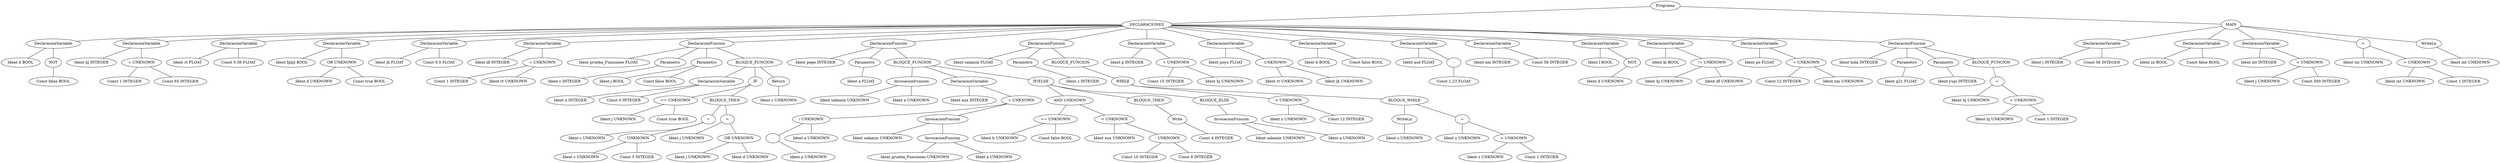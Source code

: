 graph G {1 [label="Programa"]
2 [label="DECLARACIONES"]
1 -- 2
3 [label="DeclaracionVariable"]
2 -- 3
4 [label="Ident d BOOL"]
3 -- 4
5 [label="NOT"]
3 -- 5
6 [label="Const false BOOL"]
5 -- 6
7 [label="DeclaracionVariable"]
2 -- 7
8 [label="Ident hj INTEGER"]
7 -- 8
9 [label="+ UNKNOWN"]
7 -- 9
10 [label="Const 1 INTEGER"]
9 -- 10
11 [label="Const 65 INTEGER"]
9 -- 11
12 [label="DeclaracionVariable"]
2 -- 12
13 [label="Ident rt FLOAT"]
12 -- 13
14 [label="Const 5.56 FLOAT"]
12 -- 14
15 [label="DeclaracionVariable"]
2 -- 15
16 [label="Ident fghjl BOOL"]
15 -- 16
17 [label="OR UNKNOWN"]
15 -- 17
18 [label="Ident d UNKNOWN"]
17 -- 18
19 [label="Const true BOOL"]
17 -- 19
20 [label="DeclaracionVariable"]
2 -- 20
21 [label="Ident jk FLOAT"]
20 -- 21
22 [label="Const 0.0 FLOAT"]
20 -- 22
23 [label="DeclaracionVariable"]
2 -- 23
24 [label="Ident df INTEGER"]
23 -- 24
25 [label="+ UNKNOWN"]
23 -- 25
26 [label="Const 1 INTEGER"]
25 -- 26
27 [label="Ident rt UNKNOWN"]
25 -- 27
28 [label="DeclaracionFuncion"]
2 -- 28
29 [label="Ident prueba_Funciones FLOAT"]
28 -- 29
30 [label="Parametro"]
28 -- 30
31 [label="Ident c INTEGER"]
30 -- 31
32 [label="Parametro"]
28 -- 32
33 [label="Ident j BOOL"]
32 -- 33
34 [label="Const false BOOL"]
32 -- 34
35 [label="BLOQUE_FUNCION"]
28 -- 35
36 [label="DeclaracionVariable"]
35 -- 36
37 [label="Ident x INTEGER"]
36 -- 37
38 [label="Const 0 INTEGER"]
36 -- 38
39 [label="IF"]
35 -- 39
40 [label="== UNKNOWN"]
39 -- 40
41 [label="Ident j UNKNOWN"]
40 -- 41
42 [label="Const true BOOL"]
40 -- 42
43 [label="BLOQUE_THEN"]
39 -- 43
44 [label="="]
43 -- 44
45 [label="Ident c UNKNOWN"]
44 -- 45
46 [label="- UNKNOWN"]
44 -- 46
47 [label="Ident c UNKNOWN"]
46 -- 47
48 [label="Const 5 INTEGER"]
46 -- 48
49 [label="="]
43 -- 49
50 [label="Ident j UNKNOWN"]
49 -- 50
51 [label="OR UNKNOWN"]
49 -- 51
52 [label="Ident j UNKNOWN"]
51 -- 52
53 [label="Ident d UNKNOWN"]
51 -- 53
54 [label="Return"]
35 -- 54
55 [label="Ident c UNKNOWN"]
54 -- 55
56 [label="DeclaracionFuncion"]
2 -- 56
57 [label="Ident pepe INTEGER"]
56 -- 57
58 [label="Parametro"]
56 -- 58
59 [label="Ident a FLOAT"]
58 -- 59
60 [label="BLOQUE_FUNCION"]
56 -- 60
61 [label="InvocacionFuncion"]
60 -- 61
62 [label="Ident salamin UNKNOWN"]
61 -- 62
63 [label="Ident a UNKNOWN"]
61 -- 63
64 [label="DeclaracionVariable"]
60 -- 64
65 [label="Ident aux INTEGER"]
64 -- 65
66 [label="+ UNKNOWN"]
64 -- 66
67 [label="/ UNKNOWN"]
66 -- 67
68 [label="-"]
67 -- 68
69 [label="Ident p UNKNOWN"]
68 -- 69
70 [label="Ident a UNKNOWN"]
67 -- 70
71 [label="InvocacionFuncion"]
66 -- 71
72 [label="Ident salamin UNKNOWN"]
71 -- 72
73 [label="InvocacionFuncion"]
71 -- 73
74 [label="Ident prueba_Funciones UNKNOWN"]
73 -- 74
75 [label="Ident a UNKNOWN"]
73 -- 75
76 [label="IF/ELSE"]
60 -- 76
77 [label="AND UNKNOWN"]
76 -- 77
78 [label="== UNKNOWN"]
77 -- 78
79 [label="Ident b UNKNOWN"]
78 -- 79
80 [label="Const false BOOL"]
78 -- 80
81 [label="< UNKNOWN"]
77 -- 81
82 [label="Ident aux UNKNOWN"]
81 -- 82
83 [label="- UNKNOWN"]
81 -- 83
84 [label="Const 10 INTEGER"]
83 -- 84
85 [label="Const 8 INTEGER"]
83 -- 85
86 [label="BLOQUE_THEN"]
76 -- 86
87 [label="Write"]
86 -- 87
88 [label="Const 4 INTEGER"]
87 -- 88
89 [label="BLOQUE_ELSE"]
76 -- 89
90 [label="InvocacionFuncion"]
89 -- 90
91 [label="Ident salamin UNKNOWN"]
90 -- 91
92 [label="Ident a UNKNOWN"]
90 -- 92
93 [label="DeclaracionFuncion"]
2 -- 93
94 [label="Ident salamin FLOAT"]
93 -- 94
95 [label="Parametro"]
93 -- 95
96 [label="Ident z INTEGER"]
95 -- 96
97 [label="BLOQUE_FUNCION"]
93 -- 97
98 [label="WHILE"]
97 -- 98
99 [label="< UNKNOWN"]
98 -- 99
100 [label="Ident z UNKNOWN"]
99 -- 100
101 [label="Const 12 INTEGER"]
99 -- 101
102 [label="BLOQUE_WHILE"]
98 -- 102
103 [label="WriteLn"]
102 -- 103
104 [label="Ident z UNKNOWN"]
103 -- 104
105 [label="="]
102 -- 105
106 [label="Ident z UNKNOWN"]
105 -- 106
107 [label="+ UNKNOWN"]
105 -- 107
108 [label="Ident z UNKNOWN"]
107 -- 108
109 [label="Const 1 INTEGER"]
107 -- 109
110 [label="DeclaracionVariable"]
2 -- 110
111 [label="Ident p INTEGER"]
110 -- 111
112 [label="+ UNKNOWN"]
110 -- 112
113 [label="Const 15 INTEGER"]
112 -- 113
114 [label="Ident hj UNKNOWN"]
112 -- 114
115 [label="DeclaracionVariable"]
2 -- 115
116 [label="Ident poyo FLOAT"]
115 -- 116
117 [label="- UNKNOWN"]
115 -- 117
118 [label="Ident rt UNKNOWN"]
117 -- 118
119 [label="Ident jk UNKNOWN"]
117 -- 119
120 [label="DeclaracionVariable"]
2 -- 120
121 [label="Ident b BOOL"]
120 -- 121
122 [label="Const false BOOL"]
120 -- 122
123 [label="DeclaracionVariable"]
2 -- 123
124 [label="Ident asd FLOAT"]
123 -- 124
125 [label="-"]
123 -- 125
126 [label="Const 1.23 FLOAT"]
125 -- 126
127 [label="DeclaracionVariable"]
2 -- 127
128 [label="Ident nm INTEGER"]
127 -- 128
129 [label="Const 56 INTEGER"]
127 -- 129
130 [label="DeclaracionVariable"]
2 -- 130
131 [label="Ident l BOOL"]
130 -- 131
132 [label="NOT"]
130 -- 132
133 [label="Ident d UNKNOWN"]
132 -- 133
134 [label="DeclaracionVariable"]
2 -- 134
135 [label="Ident kl BOOL"]
134 -- 135
136 [label="!= UNKNOWN"]
134 -- 136
137 [label="Ident hj UNKNOWN"]
136 -- 137
138 [label="Ident df UNKNOWN"]
136 -- 138
139 [label="DeclaracionVariable"]
2 -- 139
140 [label="Ident po FLOAT"]
139 -- 140
141 [label="+ UNKNOWN"]
139 -- 141
142 [label="Const 12 INTEGER"]
141 -- 142
143 [label="Ident nm UNKNOWN"]
141 -- 143
144 [label="DeclaracionFuncion"]
2 -- 144
145 [label="Ident hola INTEGER"]
144 -- 145
146 [label="Parametro"]
144 -- 146
147 [label="Ident g21 FLOAT"]
146 -- 147
148 [label="Parametro"]
144 -- 148
149 [label="Ident yupi INTEGER"]
148 -- 149
150 [label="BLOQUE_FUNCION"]
144 -- 150
151 [label="="]
150 -- 151
152 [label="Ident hj UNKNOWN"]
151 -- 152
153 [label="+ UNKNOWN"]
151 -- 153
154 [label="Ident hj UNKNOWN"]
153 -- 154
155 [label="Const 1 INTEGER"]
153 -- 155
156 [label="MAIN"]
1 -- 156
157 [label="DeclaracionVariable"]
156 -- 157
158 [label="Ident j INTEGER"]
157 -- 158
159 [label="Const 56 INTEGER"]
157 -- 159
160 [label="DeclaracionVariable"]
156 -- 160
161 [label="Ident zz BOOL"]
160 -- 161
162 [label="Const false BOOL"]
160 -- 162
163 [label="DeclaracionVariable"]
156 -- 163
164 [label="Ident int INTEGER"]
163 -- 164
165 [label="+ UNKNOWN"]
163 -- 165
166 [label="Ident j UNKNOWN"]
165 -- 166
167 [label="Const 500 INTEGER"]
165 -- 167
168 [label="="]
156 -- 168
169 [label="Ident int UNKNOWN"]
168 -- 169
170 [label="+ UNKNOWN"]
168 -- 170
171 [label="Ident int UNKNOWN"]
170 -- 171
172 [label="Const 1 INTEGER"]
170 -- 172
173 [label="WriteLn"]
156 -- 173
174 [label="Ident int UNKNOWN"]
173 -- 174
}
